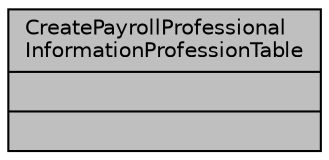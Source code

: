 digraph "CreatePayrollProfessionalInformationProfessionTable"
{
 // LATEX_PDF_SIZE
  bgcolor="transparent";
  edge [fontname="Helvetica",fontsize="10",labelfontname="Helvetica",labelfontsize="10"];
  node [fontname="Helvetica",fontsize="10",shape=record];
  Node1 [label="{CreatePayrollProfessional\lInformationProfessionTable\n||}",height=0.2,width=0.4,color="black", fillcolor="grey75", style="filled", fontcolor="black",tooltip="Crear tabla intermedia entre la información profesional y la profesión."];
}
